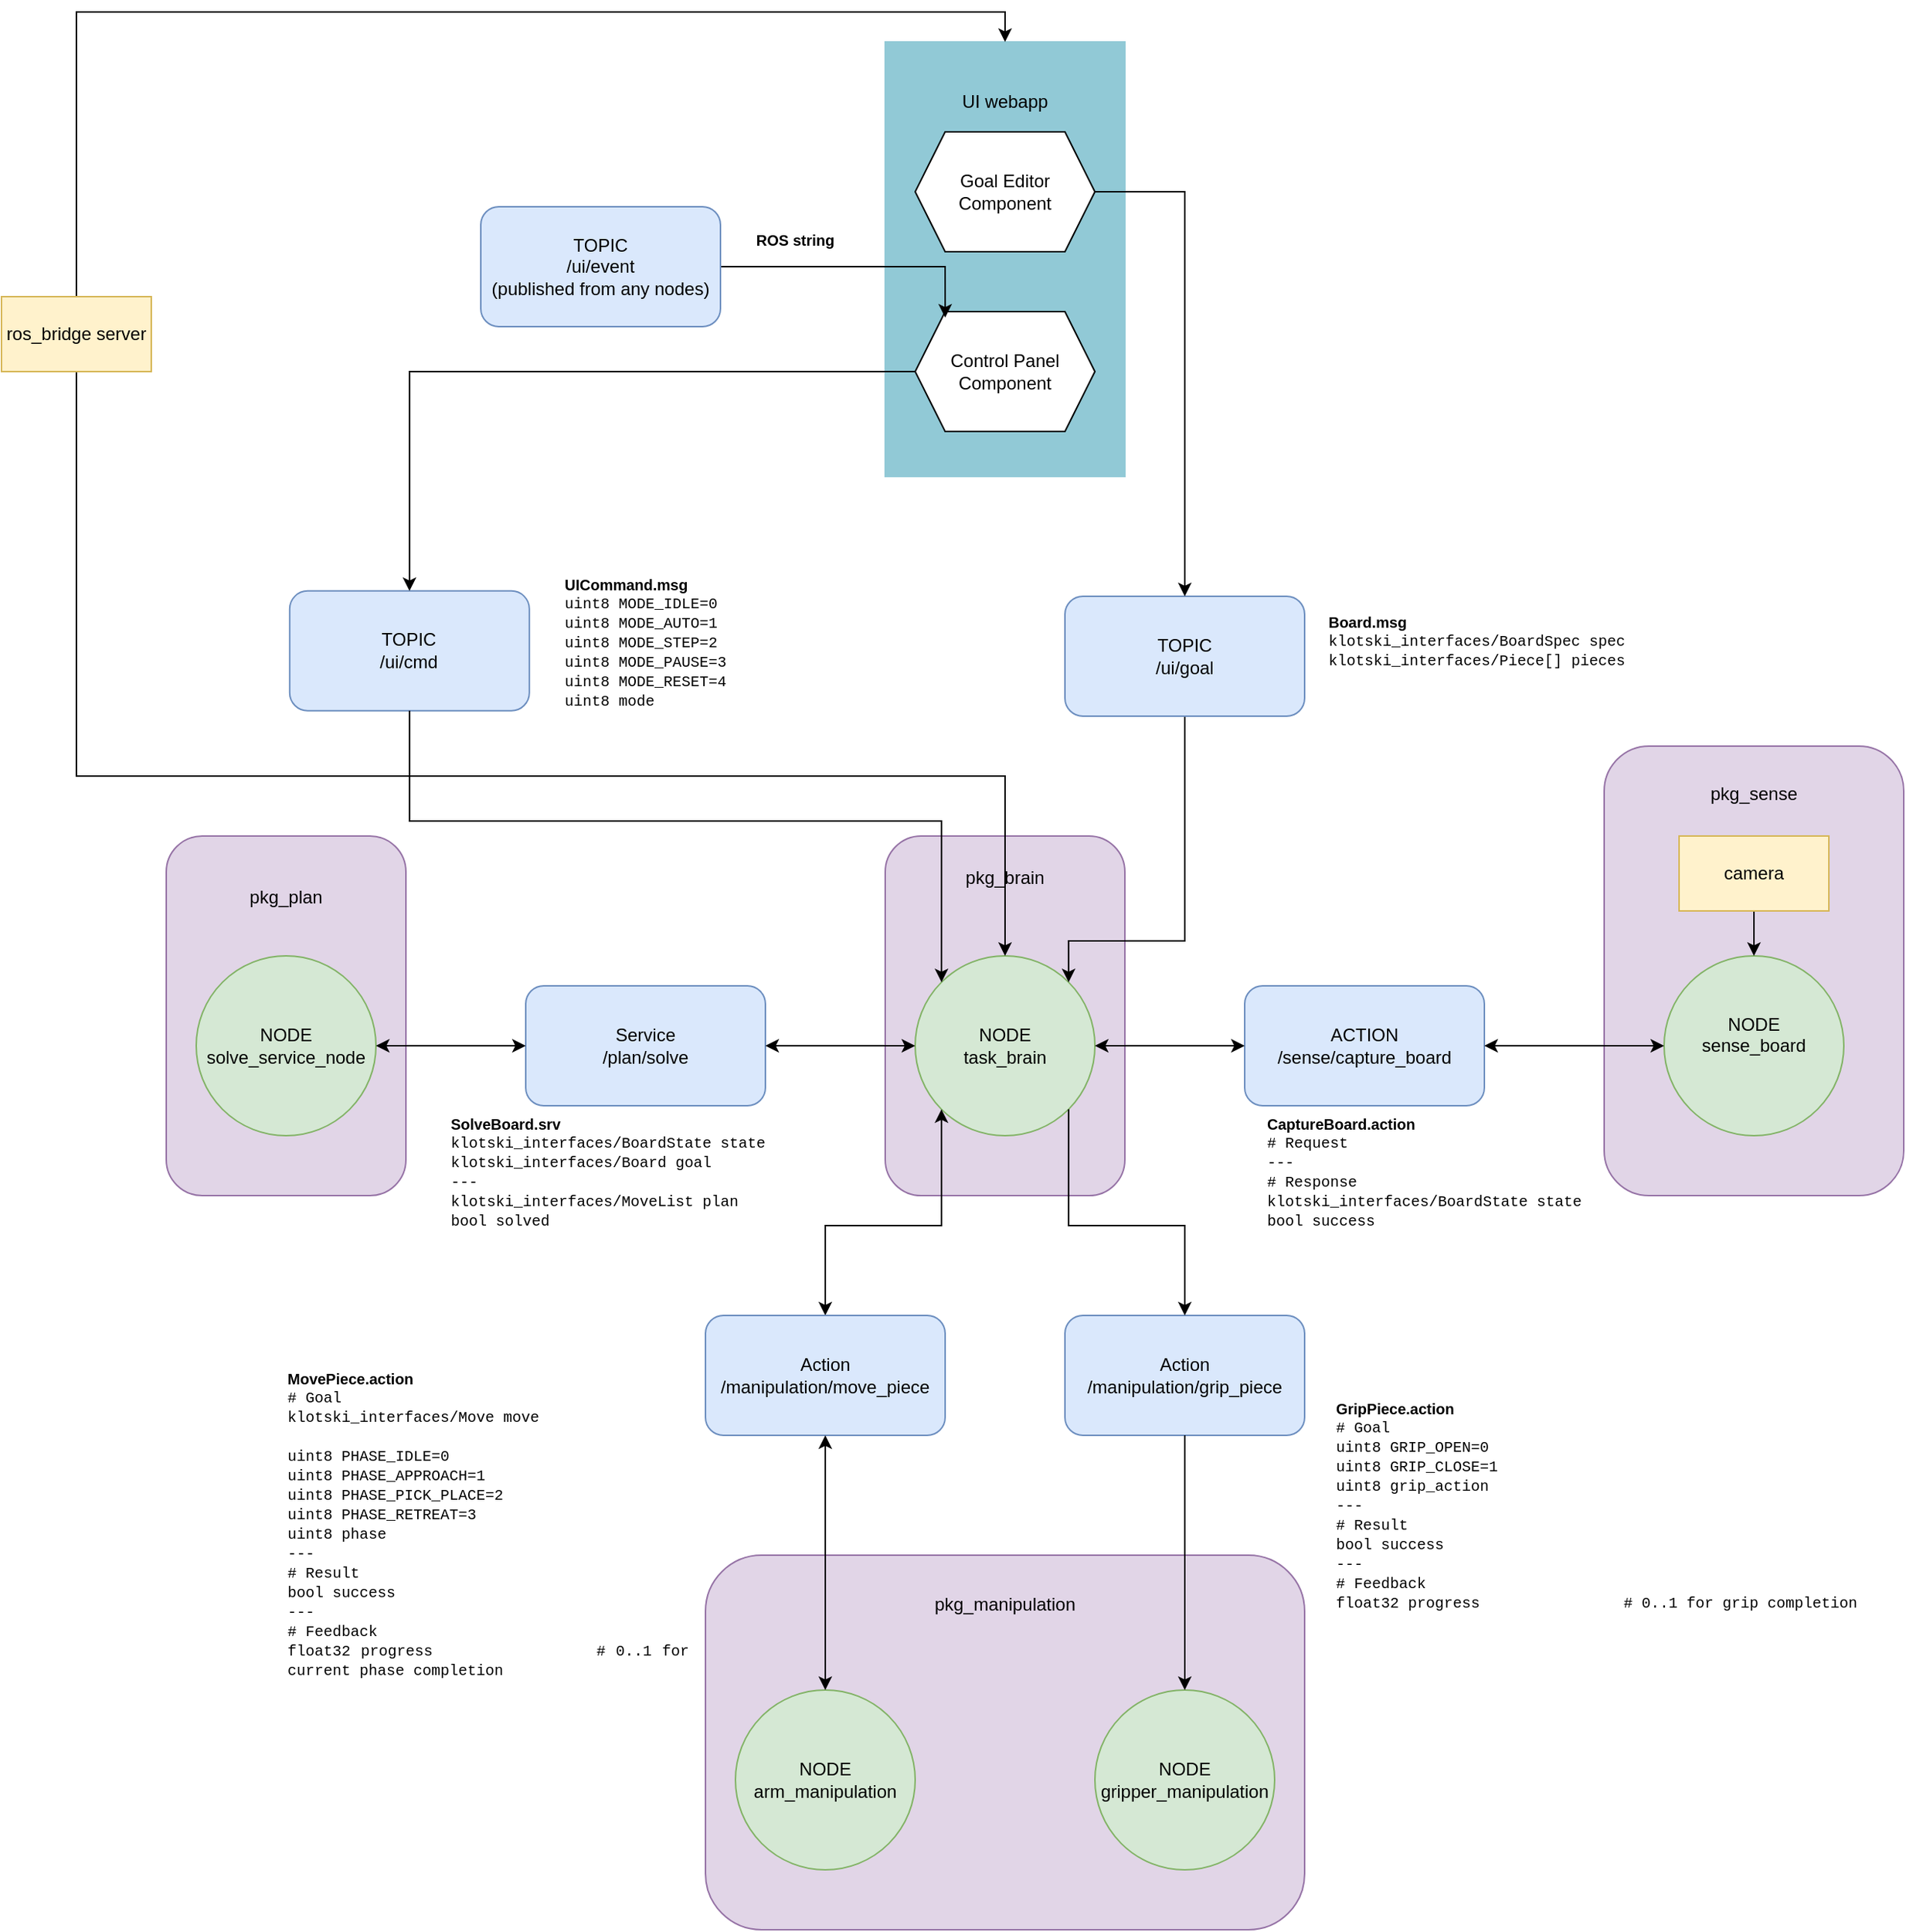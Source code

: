 <mxfile version="28.2.8">
  <diagram name="Page-1" id="27UHR55FdALzBNMEXSYM">
    <mxGraphModel dx="3416" dy="1326" grid="1" gridSize="10" guides="1" tooltips="1" connect="1" arrows="1" fold="1" page="1" pageScale="1" pageWidth="1169" pageHeight="827" math="0" shadow="0">
      <root>
        <mxCell id="0" />
        <mxCell id="1" parent="0" />
        <mxCell id="_wPxAg17o3qXiyBbTdEI-1" value="&lt;p style=&quot;text-align: center;&quot;&gt;UI webapp&lt;/p&gt;&lt;p&gt;&lt;br&gt;&lt;/p&gt;&lt;p&gt;&lt;br&gt;&lt;/p&gt;&lt;p&gt;&lt;br&gt;&lt;/p&gt;&lt;p&gt;&lt;br&gt;&lt;/p&gt;&lt;p&gt;&lt;br&gt;&lt;/p&gt;&lt;p&gt;&lt;br&gt;&lt;/p&gt;&lt;p&gt;&lt;br&gt;&lt;/p&gt;&lt;p&gt;&lt;br&gt;&lt;/p&gt;" style="rounded=1;whiteSpace=wrap;html=1;fillColor=#91C9D6;strokeColor=#91C9D6;align=top;arcSize=0;" parent="1" vertex="1">
          <mxGeometry x="600" y="70" width="160" height="290" as="geometry" />
        </mxCell>
        <mxCell id="_wPxAg17o3qXiyBbTdEI-2" value="&lt;p style=&quot;text-align: center;&quot;&gt;pkg_plan&lt;/p&gt;&lt;p&gt;&lt;br&gt;&lt;/p&gt;&lt;p&gt;&lt;br&gt;&lt;/p&gt;&lt;p&gt;&lt;br&gt;&lt;/p&gt;&lt;p&gt;&lt;br&gt;&lt;/p&gt;&lt;p&gt;&lt;br&gt;&lt;/p&gt;&lt;p&gt;&lt;br&gt;&lt;/p&gt;" style="rounded=1;whiteSpace=wrap;html=1;fillColor=#e1d5e7;strokeColor=#9673a6;align=top;" parent="1" vertex="1">
          <mxGeometry x="120" y="600" width="160" height="240" as="geometry" />
        </mxCell>
        <mxCell id="_wPxAg17o3qXiyBbTdEI-3" value="&lt;p style=&quot;text-align: center;&quot;&gt;pkg_brain&lt;/p&gt;&lt;p&gt;&lt;br&gt;&lt;/p&gt;&lt;p&gt;&lt;br&gt;&lt;/p&gt;&lt;p&gt;&lt;br&gt;&lt;/p&gt;&lt;p&gt;&lt;br&gt;&lt;/p&gt;&lt;p&gt;&lt;br&gt;&lt;/p&gt;&lt;p&gt;&lt;br&gt;&lt;/p&gt;&lt;p&gt;&lt;br&gt;&lt;/p&gt;" style="rounded=1;whiteSpace=wrap;html=1;fillColor=#e1d5e7;strokeColor=#9673a6;align=top;" parent="1" vertex="1">
          <mxGeometry x="600" y="600" width="160" height="240" as="geometry" />
        </mxCell>
        <mxCell id="_wPxAg17o3qXiyBbTdEI-4" value="NODE&lt;br&gt;task_brain" style="ellipse;whiteSpace=wrap;html=1;aspect=fixed;fillColor=#d5e8d4;strokeColor=#82b366;" parent="1" vertex="1">
          <mxGeometry x="620" y="680" width="120" height="120" as="geometry" />
        </mxCell>
        <mxCell id="_wPxAg17o3qXiyBbTdEI-5" value="" style="endArrow=classic;startArrow=classic;html=1;rounded=0;entryX=0;entryY=1;entryDx=0;entryDy=0;exitX=0.5;exitY=0;exitDx=0;exitDy=0;edgeStyle=orthogonalEdgeStyle;" parent="1" source="_wPxAg17o3qXiyBbTdEI-6" target="_wPxAg17o3qXiyBbTdEI-4" edge="1">
          <mxGeometry width="50" height="50" relative="1" as="geometry">
            <mxPoint x="690" y="860" as="sourcePoint" />
            <mxPoint x="714" y="850" as="targetPoint" />
          </mxGeometry>
        </mxCell>
        <mxCell id="_wPxAg17o3qXiyBbTdEI-6" value="Action&lt;div&gt;/manipulation/move_piece&lt;/div&gt;" style="rounded=1;whiteSpace=wrap;html=1;fillColor=#dae8fc;strokeColor=#6c8ebf;" parent="1" vertex="1">
          <mxGeometry x="480" y="920" width="160" height="80" as="geometry" />
        </mxCell>
        <mxCell id="_wPxAg17o3qXiyBbTdEI-7" value="&lt;p style=&quot;text-align: center;&quot;&gt;pkg_manipulation&lt;/p&gt;&lt;p&gt;&lt;br&gt;&lt;/p&gt;&lt;p&gt;&lt;br&gt;&lt;/p&gt;&lt;p&gt;&lt;br&gt;&lt;/p&gt;&lt;p&gt;&lt;br&gt;&lt;/p&gt;&lt;p&gt;&lt;br&gt;&lt;/p&gt;&lt;p&gt;&lt;br&gt;&lt;/p&gt;&lt;p&gt;&lt;br&gt;&lt;/p&gt;" style="rounded=1;whiteSpace=wrap;html=1;fillColor=#e1d5e7;strokeColor=#9673a6;align=top;" parent="1" vertex="1">
          <mxGeometry x="480" y="1080" width="400" height="250" as="geometry" />
        </mxCell>
        <mxCell id="_wPxAg17o3qXiyBbTdEI-8" value="NODE&lt;div&gt;arm_manipulation&lt;/div&gt;" style="ellipse;whiteSpace=wrap;html=1;aspect=fixed;fillColor=#d5e8d4;strokeColor=#82b366;" parent="1" vertex="1">
          <mxGeometry x="500" y="1170" width="120" height="120" as="geometry" />
        </mxCell>
        <mxCell id="_wPxAg17o3qXiyBbTdEI-9" value="NODE&lt;div&gt;gripper_manipulation&lt;/div&gt;" style="ellipse;whiteSpace=wrap;html=1;aspect=fixed;fillColor=#d5e8d4;strokeColor=#82b366;" parent="1" vertex="1">
          <mxGeometry x="740" y="1170" width="120" height="120" as="geometry" />
        </mxCell>
        <mxCell id="_wPxAg17o3qXiyBbTdEI-10" value="" style="endArrow=classic;startArrow=classic;html=1;rounded=0;entryX=0.5;entryY=1;entryDx=0;entryDy=0;exitX=0.5;exitY=0;exitDx=0;exitDy=0;edgeStyle=orthogonalEdgeStyle;" parent="1" source="_wPxAg17o3qXiyBbTdEI-8" target="_wPxAg17o3qXiyBbTdEI-6" edge="1">
          <mxGeometry width="50" height="50" relative="1" as="geometry">
            <mxPoint x="830" y="1100" as="sourcePoint" />
            <mxPoint x="880" y="1050" as="targetPoint" />
          </mxGeometry>
        </mxCell>
        <mxCell id="_wPxAg17o3qXiyBbTdEI-11" value="Action&lt;div&gt;/manipulation/grip_piece&lt;/div&gt;" style="rounded=1;whiteSpace=wrap;html=1;fillColor=#dae8fc;strokeColor=#6c8ebf;" parent="1" vertex="1">
          <mxGeometry x="720" y="920" width="160" height="80" as="geometry" />
        </mxCell>
        <mxCell id="_wPxAg17o3qXiyBbTdEI-12" value="ACTION&lt;div&gt;/sense/capture_board&lt;/div&gt;" style="rounded=1;whiteSpace=wrap;html=1;fillColor=#dae8fc;strokeColor=#6c8ebf;" parent="1" vertex="1">
          <mxGeometry x="840" y="700" width="160" height="80" as="geometry" />
        </mxCell>
        <mxCell id="_wPxAg17o3qXiyBbTdEI-13" value="" style="endArrow=classic;startArrow=classic;html=1;rounded=0;entryX=1;entryY=0.5;entryDx=0;entryDy=0;exitX=0;exitY=0.5;exitDx=0;exitDy=0;" parent="1" source="_wPxAg17o3qXiyBbTdEI-12" target="_wPxAg17o3qXiyBbTdEI-4" edge="1">
          <mxGeometry width="50" height="50" relative="1" as="geometry">
            <mxPoint x="780" y="740" as="sourcePoint" />
            <mxPoint x="840" y="810" as="targetPoint" />
          </mxGeometry>
        </mxCell>
        <mxCell id="_wPxAg17o3qXiyBbTdEI-14" value="&lt;p style=&quot;text-align: center;&quot;&gt;pkg_sense&lt;/p&gt;&lt;p&gt;&lt;br&gt;&lt;/p&gt;&lt;p&gt;&lt;br&gt;&lt;/p&gt;&lt;p&gt;&lt;br&gt;&lt;/p&gt;&lt;p&gt;&lt;br&gt;&lt;/p&gt;&lt;p&gt;&lt;br&gt;&lt;/p&gt;&lt;p&gt;&lt;br&gt;&lt;/p&gt;&lt;p&gt;&lt;br&gt;&lt;/p&gt;&lt;p&gt;&lt;br&gt;&lt;/p&gt;&lt;p&gt;&lt;br&gt;&lt;/p&gt;" style="rounded=1;whiteSpace=wrap;html=1;fillColor=#e1d5e7;strokeColor=#9673a6;align=top;" parent="1" vertex="1">
          <mxGeometry x="1080" y="540" width="200" height="300" as="geometry" />
        </mxCell>
        <mxCell id="_wPxAg17o3qXiyBbTdEI-15" value="NODE&lt;div&gt;sense_board&lt;/div&gt;&lt;div&gt;&lt;br&gt;&lt;/div&gt;" style="ellipse;whiteSpace=wrap;html=1;aspect=fixed;fillColor=#d5e8d4;strokeColor=#82b366;" parent="1" vertex="1">
          <mxGeometry x="1120" y="680" width="120" height="120" as="geometry" />
        </mxCell>
        <mxCell id="_wPxAg17o3qXiyBbTdEI-16" value="" style="endArrow=classic;html=1;rounded=0;exitX=0.5;exitY=1;exitDx=0;exitDy=0;entryX=0.5;entryY=0;entryDx=0;entryDy=0;" parent="1" source="_wPxAg17o3qXiyBbTdEI-31" target="_wPxAg17o3qXiyBbTdEI-15" edge="1">
          <mxGeometry width="50" height="50" relative="1" as="geometry">
            <mxPoint x="990" y="950" as="sourcePoint" />
            <mxPoint x="1310" y="685" as="targetPoint" />
          </mxGeometry>
        </mxCell>
        <mxCell id="_wPxAg17o3qXiyBbTdEI-17" value="" style="endArrow=classic;startArrow=classic;html=1;rounded=0;entryX=0;entryY=0.5;entryDx=0;entryDy=0;exitX=1;exitY=0.5;exitDx=0;exitDy=0;" parent="1" source="_wPxAg17o3qXiyBbTdEI-12" target="_wPxAg17o3qXiyBbTdEI-15" edge="1">
          <mxGeometry width="50" height="50" relative="1" as="geometry">
            <mxPoint x="990" y="880" as="sourcePoint" />
            <mxPoint x="1040" y="830" as="targetPoint" />
          </mxGeometry>
        </mxCell>
        <mxCell id="_wPxAg17o3qXiyBbTdEI-19" value="TOPIC&lt;br&gt;/ui/cmd" style="rounded=1;whiteSpace=wrap;html=1;fillColor=#dae8fc;strokeColor=#6c8ebf;" parent="1" vertex="1">
          <mxGeometry x="202.4" y="436.43" width="160" height="80" as="geometry" />
        </mxCell>
        <mxCell id="_wPxAg17o3qXiyBbTdEI-45" style="edgeStyle=orthogonalEdgeStyle;rounded=0;orthogonalLoop=1;jettySize=auto;html=1;entryX=1;entryY=0;entryDx=0;entryDy=0;" parent="1" source="_wPxAg17o3qXiyBbTdEI-20" target="_wPxAg17o3qXiyBbTdEI-4" edge="1">
          <mxGeometry relative="1" as="geometry">
            <Array as="points">
              <mxPoint x="800" y="670" />
              <mxPoint x="722" y="670" />
            </Array>
          </mxGeometry>
        </mxCell>
        <mxCell id="_wPxAg17o3qXiyBbTdEI-20" value="TOPIC&lt;div&gt;/ui/goal&lt;/div&gt;" style="rounded=1;whiteSpace=wrap;html=1;fillColor=#dae8fc;strokeColor=#6c8ebf;" parent="1" vertex="1">
          <mxGeometry x="720" y="440" width="160" height="80" as="geometry" />
        </mxCell>
        <mxCell id="_wPxAg17o3qXiyBbTdEI-21" value="" style="endArrow=none;startArrow=classic;html=1;rounded=0;entryX=0;entryY=0.5;entryDx=0;entryDy=0;exitX=0.5;exitY=0;exitDx=0;exitDy=0;edgeStyle=orthogonalEdgeStyle;endFill=0;" parent="1" source="_wPxAg17o3qXiyBbTdEI-19" target="_wPxAg17o3qXiyBbTdEI-42" edge="1">
          <mxGeometry width="50" height="50" relative="1" as="geometry">
            <mxPoint x="542.4" y="712.43" as="sourcePoint" />
            <mxPoint x="482.4" y="272.43" as="targetPoint" />
            <Array as="points">
              <mxPoint x="282" y="290" />
            </Array>
          </mxGeometry>
        </mxCell>
        <mxCell id="_wPxAg17o3qXiyBbTdEI-22" value="" style="endArrow=none;startArrow=classic;html=1;rounded=0;entryX=0.5;entryY=1;entryDx=0;entryDy=0;exitX=0;exitY=0;exitDx=0;exitDy=0;edgeStyle=orthogonalEdgeStyle;endFill=0;" parent="1" source="_wPxAg17o3qXiyBbTdEI-4" target="_wPxAg17o3qXiyBbTdEI-19" edge="1">
          <mxGeometry width="50" height="50" relative="1" as="geometry">
            <mxPoint x="499.974" y="700.004" as="sourcePoint" />
            <mxPoint x="592.4" y="662.43" as="targetPoint" />
            <Array as="points">
              <mxPoint x="638" y="590" />
              <mxPoint x="282" y="590" />
            </Array>
          </mxGeometry>
        </mxCell>
        <mxCell id="_wPxAg17o3qXiyBbTdEI-25" value="" style="edgeStyle=orthogonalEdgeStyle;rounded=0;orthogonalLoop=1;jettySize=auto;html=1;entryX=0.5;entryY=0;entryDx=0;entryDy=0;" parent="1" source="_wPxAg17o3qXiyBbTdEI-26" target="_wPxAg17o3qXiyBbTdEI-1" edge="1">
          <mxGeometry relative="1" as="geometry">
            <mxPoint x="680" y="230" as="targetPoint" />
            <Array as="points">
              <mxPoint x="60" y="50" />
              <mxPoint x="680" y="50" />
            </Array>
          </mxGeometry>
        </mxCell>
        <mxCell id="_wPxAg17o3qXiyBbTdEI-43" style="edgeStyle=orthogonalEdgeStyle;rounded=0;orthogonalLoop=1;jettySize=auto;html=1;" parent="1" source="_wPxAg17o3qXiyBbTdEI-26" target="_wPxAg17o3qXiyBbTdEI-4" edge="1">
          <mxGeometry relative="1" as="geometry">
            <Array as="points">
              <mxPoint x="60" y="560" />
              <mxPoint x="680" y="560" />
            </Array>
          </mxGeometry>
        </mxCell>
        <mxCell id="_wPxAg17o3qXiyBbTdEI-26" value="ros_bridge server" style="rounded=0;whiteSpace=wrap;html=1;fillColor=#fff2cc;strokeColor=#d6b656;" parent="1" vertex="1">
          <mxGeometry x="10" y="240" width="100" height="50" as="geometry" />
        </mxCell>
        <mxCell id="_wPxAg17o3qXiyBbTdEI-27" value="NODE&lt;br&gt;solve_service_node" style="ellipse;whiteSpace=wrap;html=1;aspect=fixed;fillColor=#d5e8d4;strokeColor=#82b366;" parent="1" vertex="1">
          <mxGeometry x="140" y="680" width="120" height="120" as="geometry" />
        </mxCell>
        <mxCell id="_wPxAg17o3qXiyBbTdEI-28" value="Service&lt;div&gt;/plan/solve&lt;/div&gt;" style="rounded=1;whiteSpace=wrap;html=1;fillColor=#dae8fc;strokeColor=#6c8ebf;" parent="1" vertex="1">
          <mxGeometry x="360" y="700" width="160" height="80" as="geometry" />
        </mxCell>
        <mxCell id="_wPxAg17o3qXiyBbTdEI-29" value="" style="endArrow=classic;startArrow=classic;html=1;rounded=0;entryX=0;entryY=0.5;entryDx=0;entryDy=0;exitX=1;exitY=0.5;exitDx=0;exitDy=0;edgeStyle=orthogonalEdgeStyle;" parent="1" source="_wPxAg17o3qXiyBbTdEI-28" target="_wPxAg17o3qXiyBbTdEI-4" edge="1">
          <mxGeometry width="50" height="50" relative="1" as="geometry">
            <mxPoint x="570" y="820" as="sourcePoint" />
            <mxPoint x="620" y="770" as="targetPoint" />
          </mxGeometry>
        </mxCell>
        <mxCell id="_wPxAg17o3qXiyBbTdEI-30" value="" style="endArrow=classic;startArrow=classic;html=1;rounded=0;entryX=0;entryY=0.5;entryDx=0;entryDy=0;exitX=1;exitY=0.5;exitDx=0;exitDy=0;edgeStyle=orthogonalEdgeStyle;" parent="1" source="_wPxAg17o3qXiyBbTdEI-27" target="_wPxAg17o3qXiyBbTdEI-28" edge="1">
          <mxGeometry width="50" height="50" relative="1" as="geometry">
            <mxPoint x="570" y="820" as="sourcePoint" />
            <mxPoint x="620" y="770" as="targetPoint" />
          </mxGeometry>
        </mxCell>
        <mxCell id="_wPxAg17o3qXiyBbTdEI-31" value="camera" style="rounded=0;whiteSpace=wrap;html=1;fillColor=#fff2cc;strokeColor=#d6b656;" parent="1" vertex="1">
          <mxGeometry x="1130" y="600" width="100" height="50" as="geometry" />
        </mxCell>
        <UserObject label="&lt;span id=&quot;docs-internal-guid-a7e7bdfd-7fff-0071-b11b-e71a2c5c8676&quot;&gt;&lt;font&gt;&lt;p dir=&quot;ltr&quot; style=&quot;text-align: justify; font-weight: bold; line-height: 1.2; margin-top: 0pt; margin-bottom: 0pt;&quot;&gt;&lt;span style=&quot;font-family: Arial, sans-serif; background-color: transparent; font-weight: 700; font-style: normal; font-variant: normal; text-decoration: none; vertical-align: baseline; white-space: pre-wrap;&quot;&gt;UICommand.msg&lt;/span&gt;&lt;/p&gt;&lt;p dir=&quot;ltr&quot; style=&quot;text-align: justify; line-height: 1.2; margin-top: 0pt; margin-bottom: 0pt;&quot;&gt;&lt;font face=&quot;Courier New&quot;&gt;uint8 MODE_IDLE=0&lt;/font&gt;&lt;/p&gt;&lt;p dir=&quot;ltr&quot; style=&quot;text-align: justify; line-height: 1.2; margin-top: 0pt; margin-bottom: 0pt;&quot;&gt;&lt;font face=&quot;Courier New&quot;&gt;uint8 MODE_AUTO=1&lt;/font&gt;&lt;/p&gt;&lt;p dir=&quot;ltr&quot; style=&quot;text-align: justify; line-height: 1.2; margin-top: 0pt; margin-bottom: 0pt;&quot;&gt;&lt;font face=&quot;Courier New&quot;&gt;uint8 MODE_STEP=2&lt;/font&gt;&lt;/p&gt;&lt;p dir=&quot;ltr&quot; style=&quot;text-align: justify; line-height: 1.2; margin-top: 0pt; margin-bottom: 0pt;&quot;&gt;&lt;font face=&quot;Courier New&quot;&gt;uint8 MODE_PAUSE=3&lt;/font&gt;&lt;/p&gt;&lt;p dir=&quot;ltr&quot; style=&quot;text-align: justify; line-height: 1.2; margin-top: 0pt; margin-bottom: 0pt;&quot;&gt;&lt;font face=&quot;Courier New&quot;&gt;uint8 MODE_RESET=4&lt;/font&gt;&lt;/p&gt;&lt;p dir=&quot;ltr&quot; style=&quot;text-align: justify; line-height: 1.2; margin-top: 0pt; margin-bottom: 0pt;&quot;&gt;&lt;font face=&quot;Courier New&quot;&gt;uint8 mode&lt;/font&gt;&lt;/p&gt;&lt;/font&gt;&lt;/span&gt;" id="_wPxAg17o3qXiyBbTdEI-32">
          <mxCell style="text;whiteSpace=wrap;html=1;align=center;fontSize=10;" parent="1" vertex="1">
            <mxGeometry x="305" y="420" width="270" height="120" as="geometry" />
          </mxCell>
        </UserObject>
        <mxCell id="_wPxAg17o3qXiyBbTdEI-38" value="" style="endArrow=classic;html=1;rounded=0;entryX=0.5;entryY=0;entryDx=0;entryDy=0;exitX=1;exitY=1;exitDx=0;exitDy=0;edgeStyle=orthogonalEdgeStyle;" parent="1" source="_wPxAg17o3qXiyBbTdEI-4" target="_wPxAg17o3qXiyBbTdEI-11" edge="1">
          <mxGeometry width="50" height="50" relative="1" as="geometry">
            <mxPoint x="580" y="990" as="sourcePoint" />
            <mxPoint x="710" y="900" as="targetPoint" />
          </mxGeometry>
        </mxCell>
        <mxCell id="_wPxAg17o3qXiyBbTdEI-39" value="" style="endArrow=classic;html=1;rounded=0;entryX=0.5;entryY=0;entryDx=0;entryDy=0;exitX=0.5;exitY=1;exitDx=0;exitDy=0;" parent="1" source="_wPxAg17o3qXiyBbTdEI-11" target="_wPxAg17o3qXiyBbTdEI-9" edge="1">
          <mxGeometry width="50" height="50" relative="1" as="geometry">
            <mxPoint x="580" y="990" as="sourcePoint" />
            <mxPoint x="630" y="940" as="targetPoint" />
          </mxGeometry>
        </mxCell>
        <mxCell id="_wPxAg17o3qXiyBbTdEI-44" style="edgeStyle=orthogonalEdgeStyle;rounded=0;orthogonalLoop=1;jettySize=auto;html=1;exitX=1;exitY=0.5;exitDx=0;exitDy=0;entryX=0.5;entryY=0;entryDx=0;entryDy=0;" parent="1" source="_wPxAg17o3qXiyBbTdEI-40" target="_wPxAg17o3qXiyBbTdEI-20" edge="1">
          <mxGeometry relative="1" as="geometry" />
        </mxCell>
        <mxCell id="_wPxAg17o3qXiyBbTdEI-40" value="Goal Editor Component" style="shape=hexagon;perimeter=hexagonPerimeter2;whiteSpace=wrap;html=1;fixedSize=1;" parent="1" vertex="1">
          <mxGeometry x="620" y="130" width="120" height="80" as="geometry" />
        </mxCell>
        <UserObject label="&lt;span id=&quot;docs-internal-guid-a7e7bdfd-7fff-0071-b11b-e71a2c5c8676&quot;&gt;&lt;font&gt;&lt;p dir=&quot;ltr&quot; style=&quot;text-align: justify; font-weight: bold; line-height: 1.2; margin-top: 0pt; margin-bottom: 0pt;&quot;&gt;&lt;span style=&quot;font-family: Arial, sans-serif; background-color: transparent; font-weight: 700; font-style: normal; font-variant: normal; text-decoration: none; vertical-align: baseline; white-space: pre-wrap;&quot;&gt;Board.msg&lt;/span&gt;&lt;/p&gt;&lt;p dir=&quot;ltr&quot; style=&quot;text-align: justify; line-height: 1.2; margin-top: 0pt; margin-bottom: 0pt;&quot;&gt;&lt;font face=&quot;Courier New&quot;&gt;klotski_interfaces/BoardSpec spec&lt;/font&gt;&lt;/p&gt;&lt;p dir=&quot;ltr&quot; style=&quot;text-align: justify; line-height: 1.2; margin-top: 0pt; margin-bottom: 0pt;&quot;&gt;&lt;font face=&quot;Courier New&quot;&gt;klotski_interfaces/Piece[] pieces&lt;/font&gt;&lt;/p&gt;&lt;/font&gt;&lt;/span&gt;" id="_wPxAg17o3qXiyBbTdEI-41">
          <mxCell style="text;whiteSpace=wrap;html=1;align=center;fontSize=10;" parent="1" vertex="1">
            <mxGeometry x="860" y="445" width="270" height="70" as="geometry" />
          </mxCell>
        </UserObject>
        <mxCell id="_wPxAg17o3qXiyBbTdEI-42" value="Control Panel Component" style="shape=hexagon;perimeter=hexagonPerimeter2;whiteSpace=wrap;html=1;fixedSize=1;" parent="1" vertex="1">
          <mxGeometry x="620" y="250" width="120" height="80" as="geometry" />
        </mxCell>
        <mxCell id="_wPxAg17o3qXiyBbTdEI-48" style="edgeStyle=orthogonalEdgeStyle;rounded=0;orthogonalLoop=1;jettySize=auto;html=1;entryX=0.167;entryY=0.05;entryDx=0;entryDy=0;entryPerimeter=0;" parent="1" source="_wPxAg17o3qXiyBbTdEI-46" target="_wPxAg17o3qXiyBbTdEI-42" edge="1">
          <mxGeometry relative="1" as="geometry">
            <Array as="points">
              <mxPoint x="640" y="220" />
            </Array>
          </mxGeometry>
        </mxCell>
        <mxCell id="_wPxAg17o3qXiyBbTdEI-46" value="TOPIC&lt;br&gt;/ui/event&lt;br&gt;(published from any nodes)" style="rounded=1;whiteSpace=wrap;html=1;fillColor=#dae8fc;strokeColor=#6c8ebf;" parent="1" vertex="1">
          <mxGeometry x="330" y="180" width="160" height="80" as="geometry" />
        </mxCell>
        <UserObject label="&lt;span style=&quot;white-space-collapse: preserve;&quot; id=&quot;docs-internal-guid-a7e7bdfd-7fff-0071-b11b-e71a2c5c8676&quot;&gt;&lt;font face=&quot;Arial, sans-serif&quot;&gt;&lt;p dir=&quot;ltr&quot; style=&quot;text-align: justify; font-weight: bold; line-height: 1.2; margin-top: 0pt; margin-bottom: 0pt;&quot;&gt;ROS string&lt;/p&gt;&lt;/font&gt;&lt;/span&gt;" id="_wPxAg17o3qXiyBbTdEI-47">
          <mxCell style="text;whiteSpace=wrap;html=1;align=center;fontSize=10;" parent="1" vertex="1">
            <mxGeometry x="500" y="190" width="80" height="30" as="geometry" />
          </mxCell>
        </UserObject>
        <UserObject label="&lt;span style=&quot;&quot; id=&quot;docs-internal-guid-a7e7bdfd-7fff-0071-b11b-e71a2c5c8676&quot;&gt;&lt;p dir=&quot;ltr&quot; style=&quot;font-family: Arial, sans-serif; white-space-collapse: preserve; text-align: justify; font-weight: bold; line-height: 1.2; margin-top: 0pt; margin-bottom: 0pt;&quot;&gt;SolveBoard.srv&lt;/p&gt;&lt;p dir=&quot;ltr&quot; style=&quot;text-align: justify; line-height: 1.2; margin-top: 0pt; margin-bottom: 0pt;&quot;&gt;&lt;span style=&quot;white-space-collapse: preserve;&quot;&gt;&lt;font face=&quot;Courier New&quot;&gt;klotski_interfaces/BoardState state&lt;br&gt;klotski_interfaces/Board goal&lt;br&gt;---&lt;br&gt;klotski_interfaces/MoveList plan&lt;br&gt;bool solved&lt;/font&gt;&lt;/span&gt;&lt;/p&gt;&lt;/span&gt;" id="_wPxAg17o3qXiyBbTdEI-52">
          <mxCell style="text;whiteSpace=wrap;html=1;align=center;fontSize=10;" parent="1" vertex="1">
            <mxGeometry x="280" y="780" width="270" height="90" as="geometry" />
          </mxCell>
        </UserObject>
        <UserObject label="&lt;span style=&quot;&quot; id=&quot;docs-internal-guid-a7e7bdfd-7fff-0071-b11b-e71a2c5c8676&quot;&gt;&lt;p dir=&quot;ltr&quot; style=&quot;font-family: Arial, sans-serif; white-space-collapse: preserve; text-align: justify; font-weight: bold; line-height: 1.2; margin-top: 0pt; margin-bottom: 0pt;&quot;&gt;CaptureBoard.action&lt;/p&gt;&lt;p dir=&quot;ltr&quot; style=&quot;text-align: justify; line-height: 1.2; margin-top: 0pt; margin-bottom: 0pt;&quot;&gt;&lt;font face=&quot;Courier New&quot;&gt;&lt;span style=&quot;white-space-collapse: preserve;&quot;&gt;# Request&lt;/span&gt;&lt;/font&gt;&lt;/p&gt;&lt;p dir=&quot;ltr&quot; style=&quot;text-align: justify; line-height: 1.2; margin-top: 0pt; margin-bottom: 0pt;&quot;&gt;&lt;font face=&quot;Courier New&quot;&gt;&lt;span style=&quot;white-space-collapse: preserve;&quot;&gt;---&lt;/span&gt;&lt;/font&gt;&lt;/p&gt;&lt;p dir=&quot;ltr&quot; style=&quot;text-align: justify; line-height: 1.2; margin-top: 0pt; margin-bottom: 0pt;&quot;&gt;&lt;font face=&quot;Courier New&quot;&gt;&lt;span style=&quot;white-space-collapse: preserve;&quot;&gt;# Response&lt;/span&gt;&lt;/font&gt;&lt;/p&gt;&lt;p dir=&quot;ltr&quot; style=&quot;text-align: justify; line-height: 1.2; margin-top: 0pt; margin-bottom: 0pt;&quot;&gt;&lt;font face=&quot;Courier New&quot;&gt;&lt;span style=&quot;white-space-collapse: preserve;&quot;&gt;klotski_interfaces/BoardState state&lt;/span&gt;&lt;/font&gt;&lt;/p&gt;&lt;p dir=&quot;ltr&quot; style=&quot;text-align: justify; line-height: 1.2; margin-top: 0pt; margin-bottom: 0pt;&quot;&gt;&lt;font face=&quot;Courier New&quot;&gt;&lt;span style=&quot;white-space-collapse: preserve;&quot;&gt;bool success&lt;/span&gt;&lt;/font&gt;&lt;/p&gt;&lt;/span&gt;" id="_wPxAg17o3qXiyBbTdEI-53">
          <mxCell style="text;whiteSpace=wrap;html=1;align=center;fontSize=10;" parent="1" vertex="1">
            <mxGeometry x="810" y="780" width="300" height="90" as="geometry" />
          </mxCell>
        </UserObject>
        <UserObject label="&lt;span style=&quot;&quot; id=&quot;docs-internal-guid-a7e7bdfd-7fff-0071-b11b-e71a2c5c8676&quot;&gt;&lt;p dir=&quot;ltr&quot; style=&quot;font-family: Arial, sans-serif; white-space-collapse: preserve; text-align: justify; font-weight: bold; line-height: 1.2; margin-top: 0pt; margin-bottom: 0pt;&quot;&gt;GripPiece.action&lt;/p&gt;&lt;p dir=&quot;ltr&quot; style=&quot;text-align: justify; line-height: 1.2; margin-top: 0pt; margin-bottom: 0pt;&quot;&gt;&lt;font face=&quot;Courier New&quot;&gt;&lt;span style=&quot;white-space-collapse: preserve;&quot;&gt;# Goal&lt;/span&gt;&lt;/font&gt;&lt;/p&gt;&lt;p dir=&quot;ltr&quot; style=&quot;text-align: justify; line-height: 1.2; margin-top: 0pt; margin-bottom: 0pt;&quot;&gt;&lt;font face=&quot;Courier New&quot;&gt;&lt;span style=&quot;white-space-collapse: preserve;&quot;&gt;uint8 GRIP_OPEN=0&lt;/span&gt;&lt;/font&gt;&lt;/p&gt;&lt;p dir=&quot;ltr&quot; style=&quot;text-align: justify; line-height: 1.2; margin-top: 0pt; margin-bottom: 0pt;&quot;&gt;&lt;font face=&quot;Courier New&quot;&gt;&lt;span style=&quot;white-space-collapse: preserve;&quot;&gt;uint8 GRIP_CLOSE=1&lt;/span&gt;&lt;/font&gt;&lt;/p&gt;&lt;p dir=&quot;ltr&quot; style=&quot;text-align: justify; line-height: 1.2; margin-top: 0pt; margin-bottom: 0pt;&quot;&gt;&lt;font face=&quot;Courier New&quot;&gt;&lt;span style=&quot;white-space-collapse: preserve;&quot;&gt;uint8 grip_action&lt;/span&gt;&lt;/font&gt;&lt;/p&gt;&lt;p dir=&quot;ltr&quot; style=&quot;text-align: justify; line-height: 1.2; margin-top: 0pt; margin-bottom: 0pt;&quot;&gt;&lt;font face=&quot;Courier New&quot;&gt;&lt;span style=&quot;white-space-collapse: preserve;&quot;&gt;---&lt;/span&gt;&lt;/font&gt;&lt;/p&gt;&lt;p dir=&quot;ltr&quot; style=&quot;text-align: justify; line-height: 1.2; margin-top: 0pt; margin-bottom: 0pt;&quot;&gt;&lt;font face=&quot;Courier New&quot;&gt;&lt;span style=&quot;white-space-collapse: preserve;&quot;&gt;# Result&lt;/span&gt;&lt;/font&gt;&lt;/p&gt;&lt;p dir=&quot;ltr&quot; style=&quot;text-align: justify; line-height: 1.2; margin-top: 0pt; margin-bottom: 0pt;&quot;&gt;&lt;font face=&quot;Courier New&quot;&gt;&lt;span style=&quot;white-space-collapse: preserve;&quot;&gt;bool success&lt;/span&gt;&lt;/font&gt;&lt;/p&gt;&lt;p dir=&quot;ltr&quot; style=&quot;text-align: justify; line-height: 1.2; margin-top: 0pt; margin-bottom: 0pt;&quot;&gt;&lt;font face=&quot;Courier New&quot;&gt;&lt;span style=&quot;white-space-collapse: preserve;&quot;&gt;---&lt;/span&gt;&lt;/font&gt;&lt;/p&gt;&lt;p dir=&quot;ltr&quot; style=&quot;text-align: justify; line-height: 1.2; margin-top: 0pt; margin-bottom: 0pt;&quot;&gt;&lt;font face=&quot;Courier New&quot;&gt;&lt;span style=&quot;white-space-collapse: preserve;&quot;&gt;# Feedback&lt;/span&gt;&lt;/font&gt;&lt;/p&gt;&lt;p dir=&quot;ltr&quot; style=&quot;text-align: justify; line-height: 1.2; margin-top: 0pt; margin-bottom: 0pt;&quot;&gt;&lt;font face=&quot;Courier New&quot;&gt;&lt;span style=&quot;white-space-collapse: preserve;&quot;&gt;float32 progress&amp;nbsp; &amp;nbsp; &amp;nbsp; &amp;nbsp; &amp;nbsp; &amp;nbsp; &amp;nbsp; &amp;nbsp; # 0..1 for grip completion&lt;/span&gt;&lt;/font&gt;&lt;/p&gt;&lt;div style=&quot;text-align: justify;&quot;&gt;&lt;br&gt;&lt;/div&gt;&lt;/span&gt;" id="_wPxAg17o3qXiyBbTdEI-54">
          <mxCell style="text;whiteSpace=wrap;html=1;align=center;fontSize=10;" parent="1" vertex="1">
            <mxGeometry x="880" y="970" width="390" height="160" as="geometry" />
          </mxCell>
        </UserObject>
        <UserObject label="&lt;span style=&quot;&quot; id=&quot;docs-internal-guid-a7e7bdfd-7fff-0071-b11b-e71a2c5c8676&quot;&gt;&lt;p dir=&quot;ltr&quot; style=&quot;font-family: Arial, sans-serif; white-space-collapse: preserve; text-align: justify; font-weight: bold; line-height: 1.2; margin-top: 0pt; margin-bottom: 0pt;&quot;&gt;MovePiece.action&lt;/p&gt;&lt;p dir=&quot;ltr&quot; style=&quot;text-align: justify; line-height: 1.2; margin-top: 0pt; margin-bottom: 0pt;&quot;&gt;&lt;font face=&quot;Courier New&quot;&gt;&lt;span style=&quot;white-space-collapse: preserve;&quot;&gt;# Goal&lt;br/&gt;klotski_interfaces/Move move&lt;br/&gt;&lt;br/&gt;uint8 PHASE_IDLE=0&lt;br/&gt;uint8 PHASE_APPROACH=1&lt;br/&gt;uint8 PHASE_PICK_PLACE=2&lt;br/&gt;uint8 PHASE_RETREAT=3&lt;br/&gt;uint8 phase&lt;br/&gt;---&lt;br/&gt;# Result&lt;br/&gt;bool success&lt;br/&gt;---&lt;br/&gt;# Feedback&lt;br/&gt;float32 progress                # 0..1 for current phase completion&lt;/span&gt;&lt;/font&gt;&lt;/p&gt;&lt;/span&gt;" id="_wPxAg17o3qXiyBbTdEI-55">
          <mxCell style="text;whiteSpace=wrap;html=1;align=center;fontSize=10;" parent="1" vertex="1">
            <mxGeometry x="200" y="950" width="270" height="90" as="geometry" />
          </mxCell>
        </UserObject>
      </root>
    </mxGraphModel>
  </diagram>
</mxfile>
